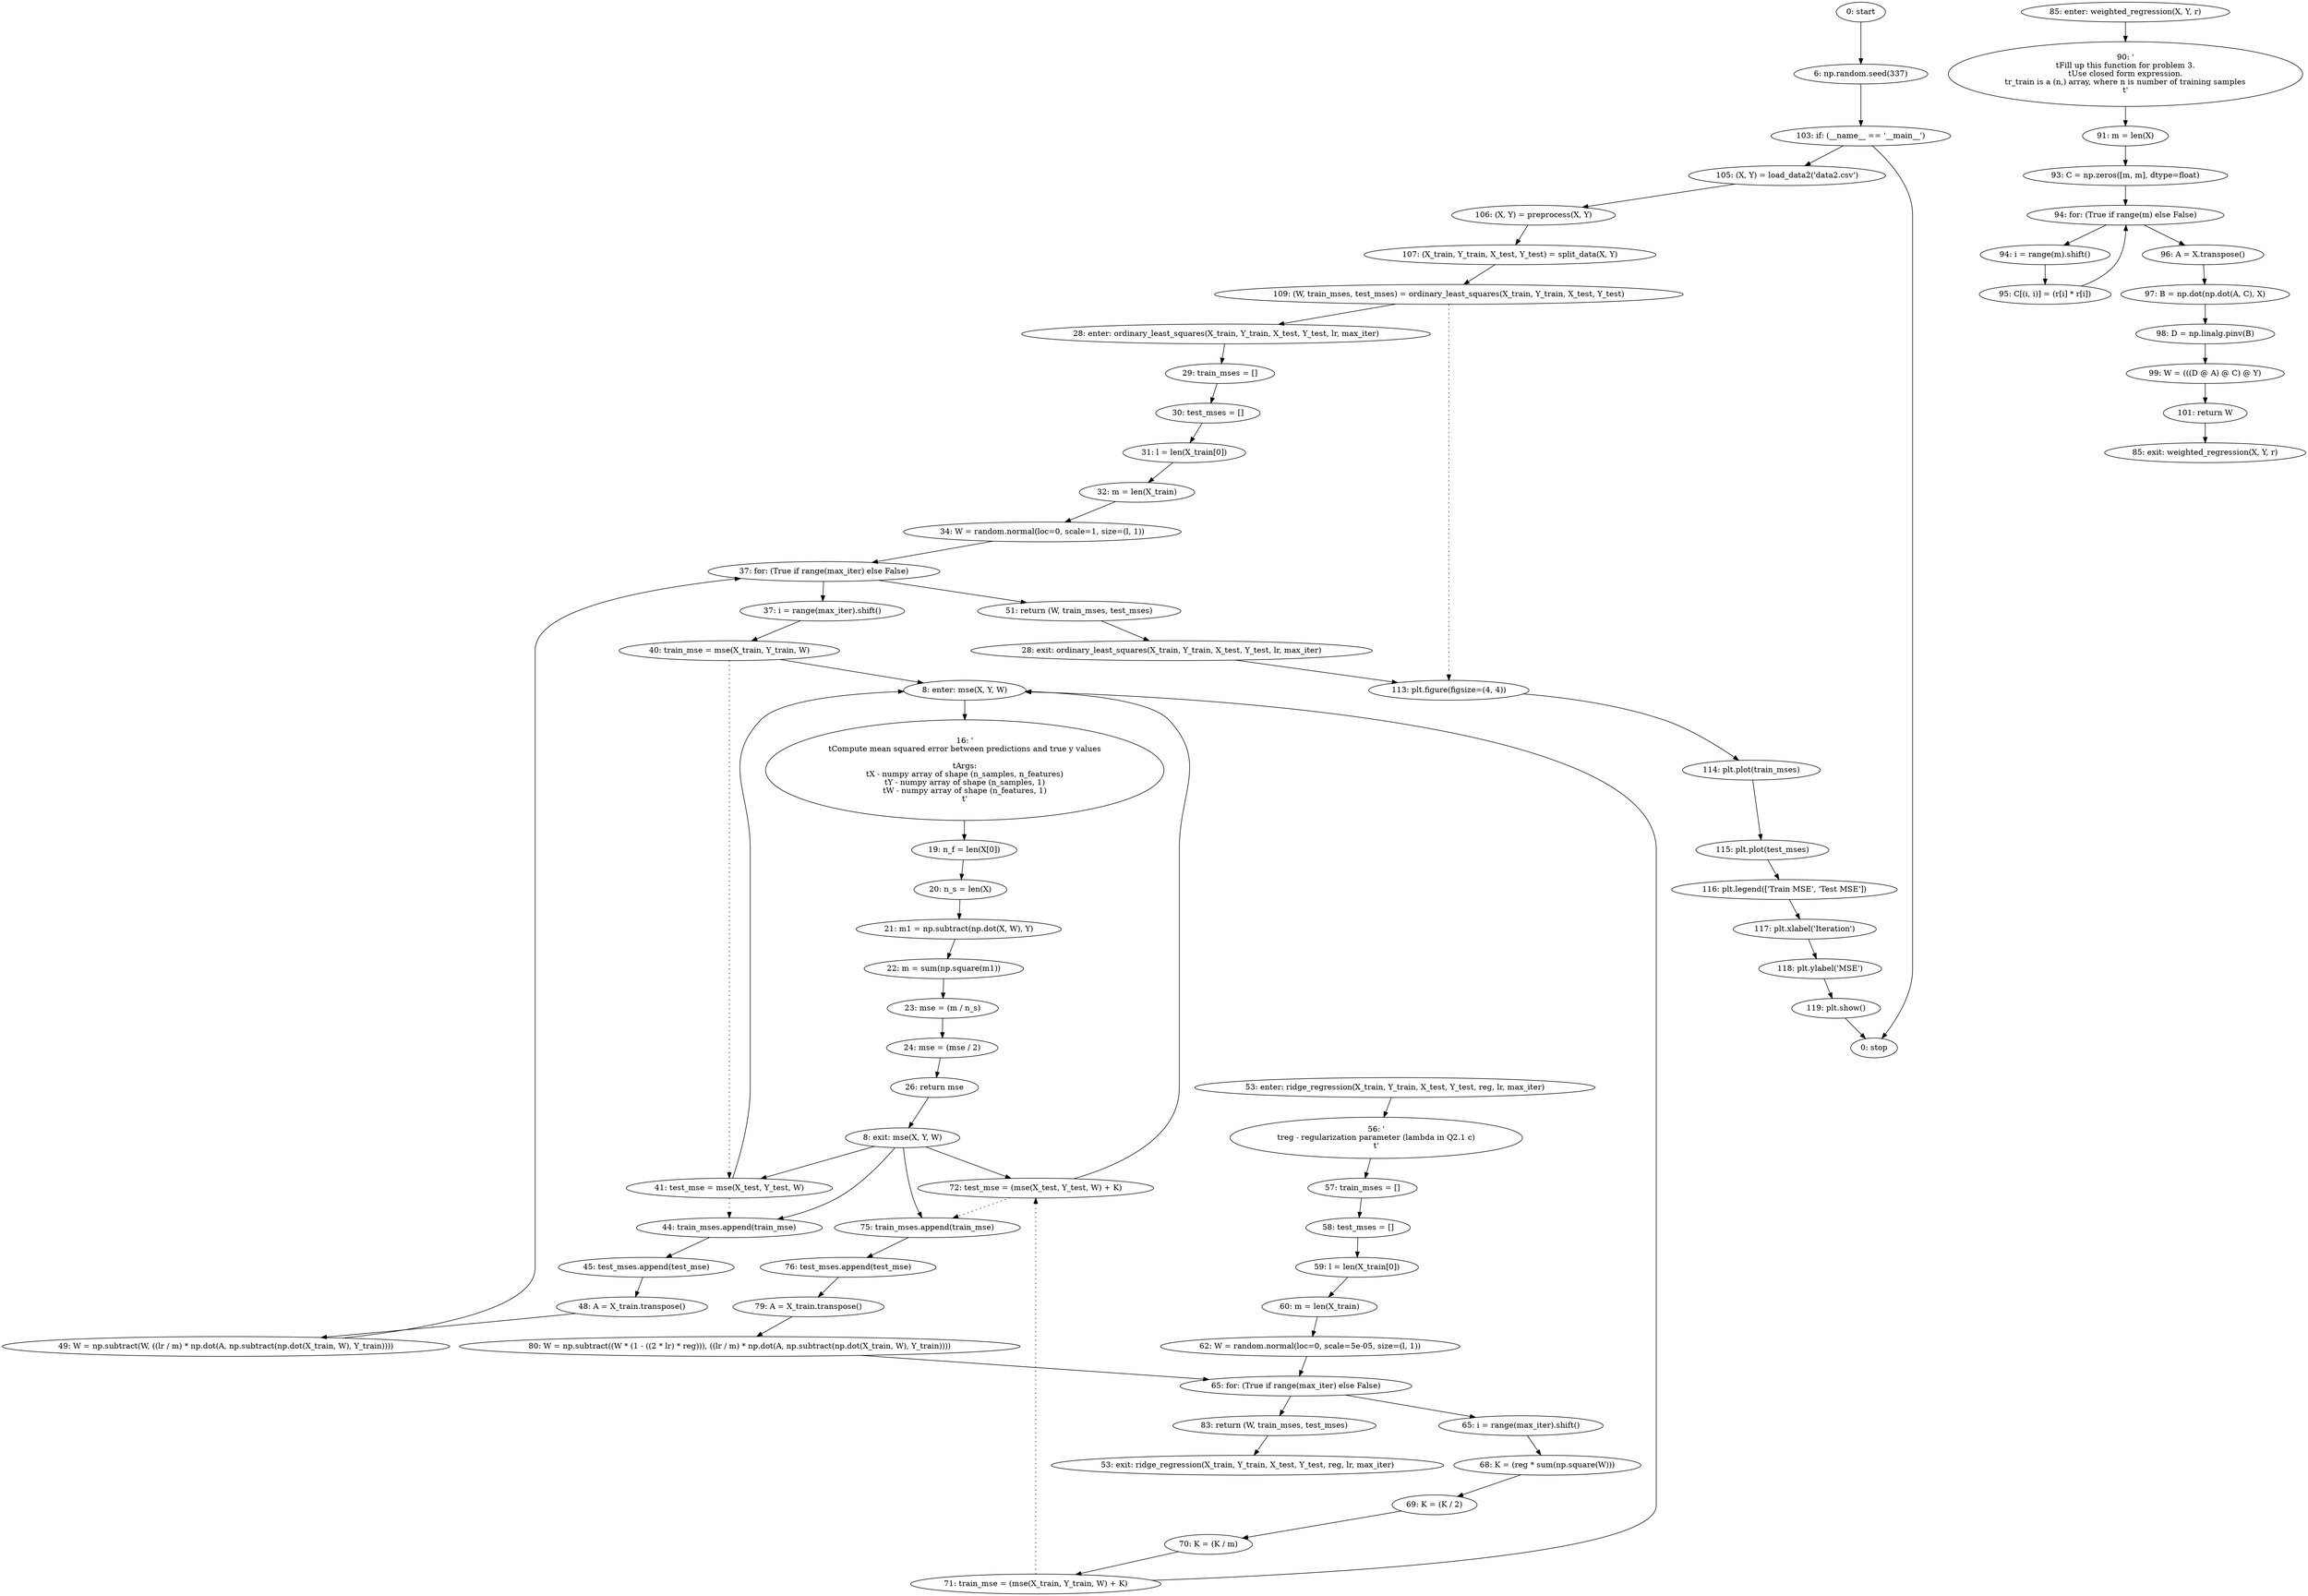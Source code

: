 strict digraph "" {
	node [label="\N"];
	0	 [label="0: start"];
	1	 [label="6: np.random.seed(337)"];
	0 -> 1;
	61	 [label="103: if: (__name__ == '__main__')"];
	1 -> 61;
	62	 [label="105: (X, Y) = load_data2('data2.csv')"];
	61 -> 62;
	73	 [label="0: stop"];
	61 -> 73;
	2	 [label="8: enter: mse(X, Y, W)"];
	4	 [label="16: '\n\tCompute mean squared error between predictions and true y values\n\n\tArgs:\n\tX - numpy array of shape (n_samples, n_features)\n\tY \
- numpy array of shape (n_samples, 1)\n\tW - numpy array of shape (n_features, 1)\n\t'"];
	2 -> 4;
	5	 [label="19: n_f = len(X[0])"];
	4 -> 5;
	21	 [label="40: train_mse = mse(X_train, Y_train, W)"];
	21 -> 2;
	22	 [label="41: test_mse = mse(X_test, Y_test, W)"];
	21 -> 22	 [style=dotted,
		weight=100];
	22 -> 2;
	23	 [label="44: train_mses.append(train_mse)"];
	22 -> 23	 [style=dotted,
		weight=100];
	24	 [label="45: test_mses.append(test_mse)"];
	23 -> 24;
	41	 [label="71: train_mse = (mse(X_train, Y_train, W) + K)"];
	41 -> 2;
	42	 [label="72: test_mse = (mse(X_test, Y_test, W) + K)"];
	41 -> 42	 [style=dotted,
		weight=100];
	42 -> 2;
	43	 [label="75: train_mses.append(train_mse)"];
	42 -> 43	 [style=dotted,
		weight=100];
	44	 [label="76: test_mses.append(test_mse)"];
	43 -> 44;
	3	 [label="8: exit: mse(X, Y, W)"];
	3 -> 22;
	3 -> 23;
	3 -> 42;
	3 -> 43;
	11	 [label="26: return mse"];
	11 -> 3;
	6	 [label="20: n_s = len(X)"];
	5 -> 6;
	7	 [label="21: m1 = np.subtract(np.dot(X, W), Y)"];
	6 -> 7;
	8	 [label="22: m = sum(np.square(m1))"];
	7 -> 8;
	9	 [label="23: mse = (m / n_s)"];
	8 -> 9;
	10	 [label="24: mse = (mse / 2)"];
	9 -> 10;
	10 -> 11;
	12	 [label="28: enter: ordinary_least_squares(X_train, Y_train, X_test, Y_test, lr, max_iter)"];
	14	 [label="29: train_mses = []"];
	12 -> 14;
	15	 [label="30: test_mses = []"];
	14 -> 15;
	65	 [label="109: (W, train_mses, test_mses) = ordinary_least_squares(X_train, Y_train, X_test, Y_test)"];
	65 -> 12;
	66	 [label="113: plt.figure(figsize=(4, 4))"];
	65 -> 66	 [style=dotted,
		weight=100];
	67	 [label="114: plt.plot(train_mses)"];
	66 -> 67;
	13	 [label="28: exit: ordinary_least_squares(X_train, Y_train, X_test, Y_test, lr, max_iter)"];
	13 -> 66;
	27	 [label="51: return (W, train_mses, test_mses)"];
	27 -> 13;
	16	 [label="31: l = len(X_train[0])"];
	15 -> 16;
	17	 [label="32: m = len(X_train)"];
	16 -> 17;
	18	 [label="34: W = random.normal(loc=0, scale=1, size=(l, 1))"];
	17 -> 18;
	19	 [label="37: for: (True if range(max_iter) else False)"];
	18 -> 19;
	19 -> 27;
	20	 [label="37: i = range(max_iter).shift()"];
	19 -> 20;
	20 -> 21;
	26	 [label="49: W = np.subtract(W, ((lr / m) * np.dot(A, np.subtract(np.dot(X_train, W), Y_train))))"];
	26 -> 19;
	25	 [label="48: A = X_train.transpose()"];
	24 -> 25;
	25 -> 26;
	28	 [label="53: enter: ridge_regression(X_train, Y_train, X_test, Y_test, reg, lr, max_iter)"];
	30	 [label="56: '\n\treg - regularization parameter (lambda in Q2.1 c)\n\t'"];
	28 -> 30;
	31	 [label="57: train_mses = []"];
	30 -> 31;
	29	 [label="53: exit: ridge_regression(X_train, Y_train, X_test, Y_test, reg, lr, max_iter)"];
	47	 [label="83: return (W, train_mses, test_mses)"];
	47 -> 29;
	32	 [label="58: test_mses = []"];
	31 -> 32;
	33	 [label="59: l = len(X_train[0])"];
	32 -> 33;
	34	 [label="60: m = len(X_train)"];
	33 -> 34;
	35	 [label="62: W = random.normal(loc=0, scale=5e-05, size=(l, 1))"];
	34 -> 35;
	36	 [label="65: for: (True if range(max_iter) else False)"];
	35 -> 36;
	36 -> 47;
	37	 [label="65: i = range(max_iter).shift()"];
	36 -> 37;
	38	 [label="68: K = (reg * sum(np.square(W)))"];
	37 -> 38;
	46	 [label="80: W = np.subtract((W * (1 - ((2 * lr) * reg))), ((lr / m) * np.dot(A, np.subtract(np.dot(X_train, W), Y_train))))"];
	46 -> 36;
	39	 [label="69: K = (K / 2)"];
	38 -> 39;
	40	 [label="70: K = (K / m)"];
	39 -> 40;
	40 -> 41;
	45	 [label="79: A = X_train.transpose()"];
	44 -> 45;
	45 -> 46;
	48	 [label="85: enter: weighted_regression(X, Y, r)"];
	50	 [label="90: '\n\tFill up this function for problem 3.\n\tUse closed form expression.\n\tr_train is a (n,) array, where n is number of training \
samples\n\t'"];
	48 -> 50;
	51	 [label="91: m = len(X)"];
	50 -> 51;
	49	 [label="85: exit: weighted_regression(X, Y, r)"];
	60	 [label="101: return W"];
	60 -> 49;
	52	 [label="93: C = np.zeros([m, m], dtype=float)"];
	51 -> 52;
	53	 [label="94: for: (True if range(m) else False)"];
	52 -> 53;
	54	 [label="94: i = range(m).shift()"];
	53 -> 54;
	56	 [label="96: A = X.transpose()"];
	53 -> 56;
	55	 [label="95: C[(i, i)] = (r[i] * r[i])"];
	54 -> 55;
	57	 [label="97: B = np.dot(np.dot(A, C), X)"];
	56 -> 57;
	55 -> 53;
	58	 [label="98: D = np.linalg.pinv(B)"];
	57 -> 58;
	59	 [label="99: W = (((D @ A) @ C) @ Y)"];
	58 -> 59;
	59 -> 60;
	63	 [label="106: (X, Y) = preprocess(X, Y)"];
	62 -> 63;
	64	 [label="107: (X_train, Y_train, X_test, Y_test) = split_data(X, Y)"];
	63 -> 64;
	64 -> 65;
	68	 [label="115: plt.plot(test_mses)"];
	67 -> 68;
	69	 [label="116: plt.legend(['Train MSE', 'Test MSE'])"];
	68 -> 69;
	70	 [label="117: plt.xlabel('Iteration')"];
	69 -> 70;
	71	 [label="118: plt.ylabel('MSE')"];
	70 -> 71;
	72	 [label="119: plt.show()"];
	71 -> 72;
	72 -> 73;
}

